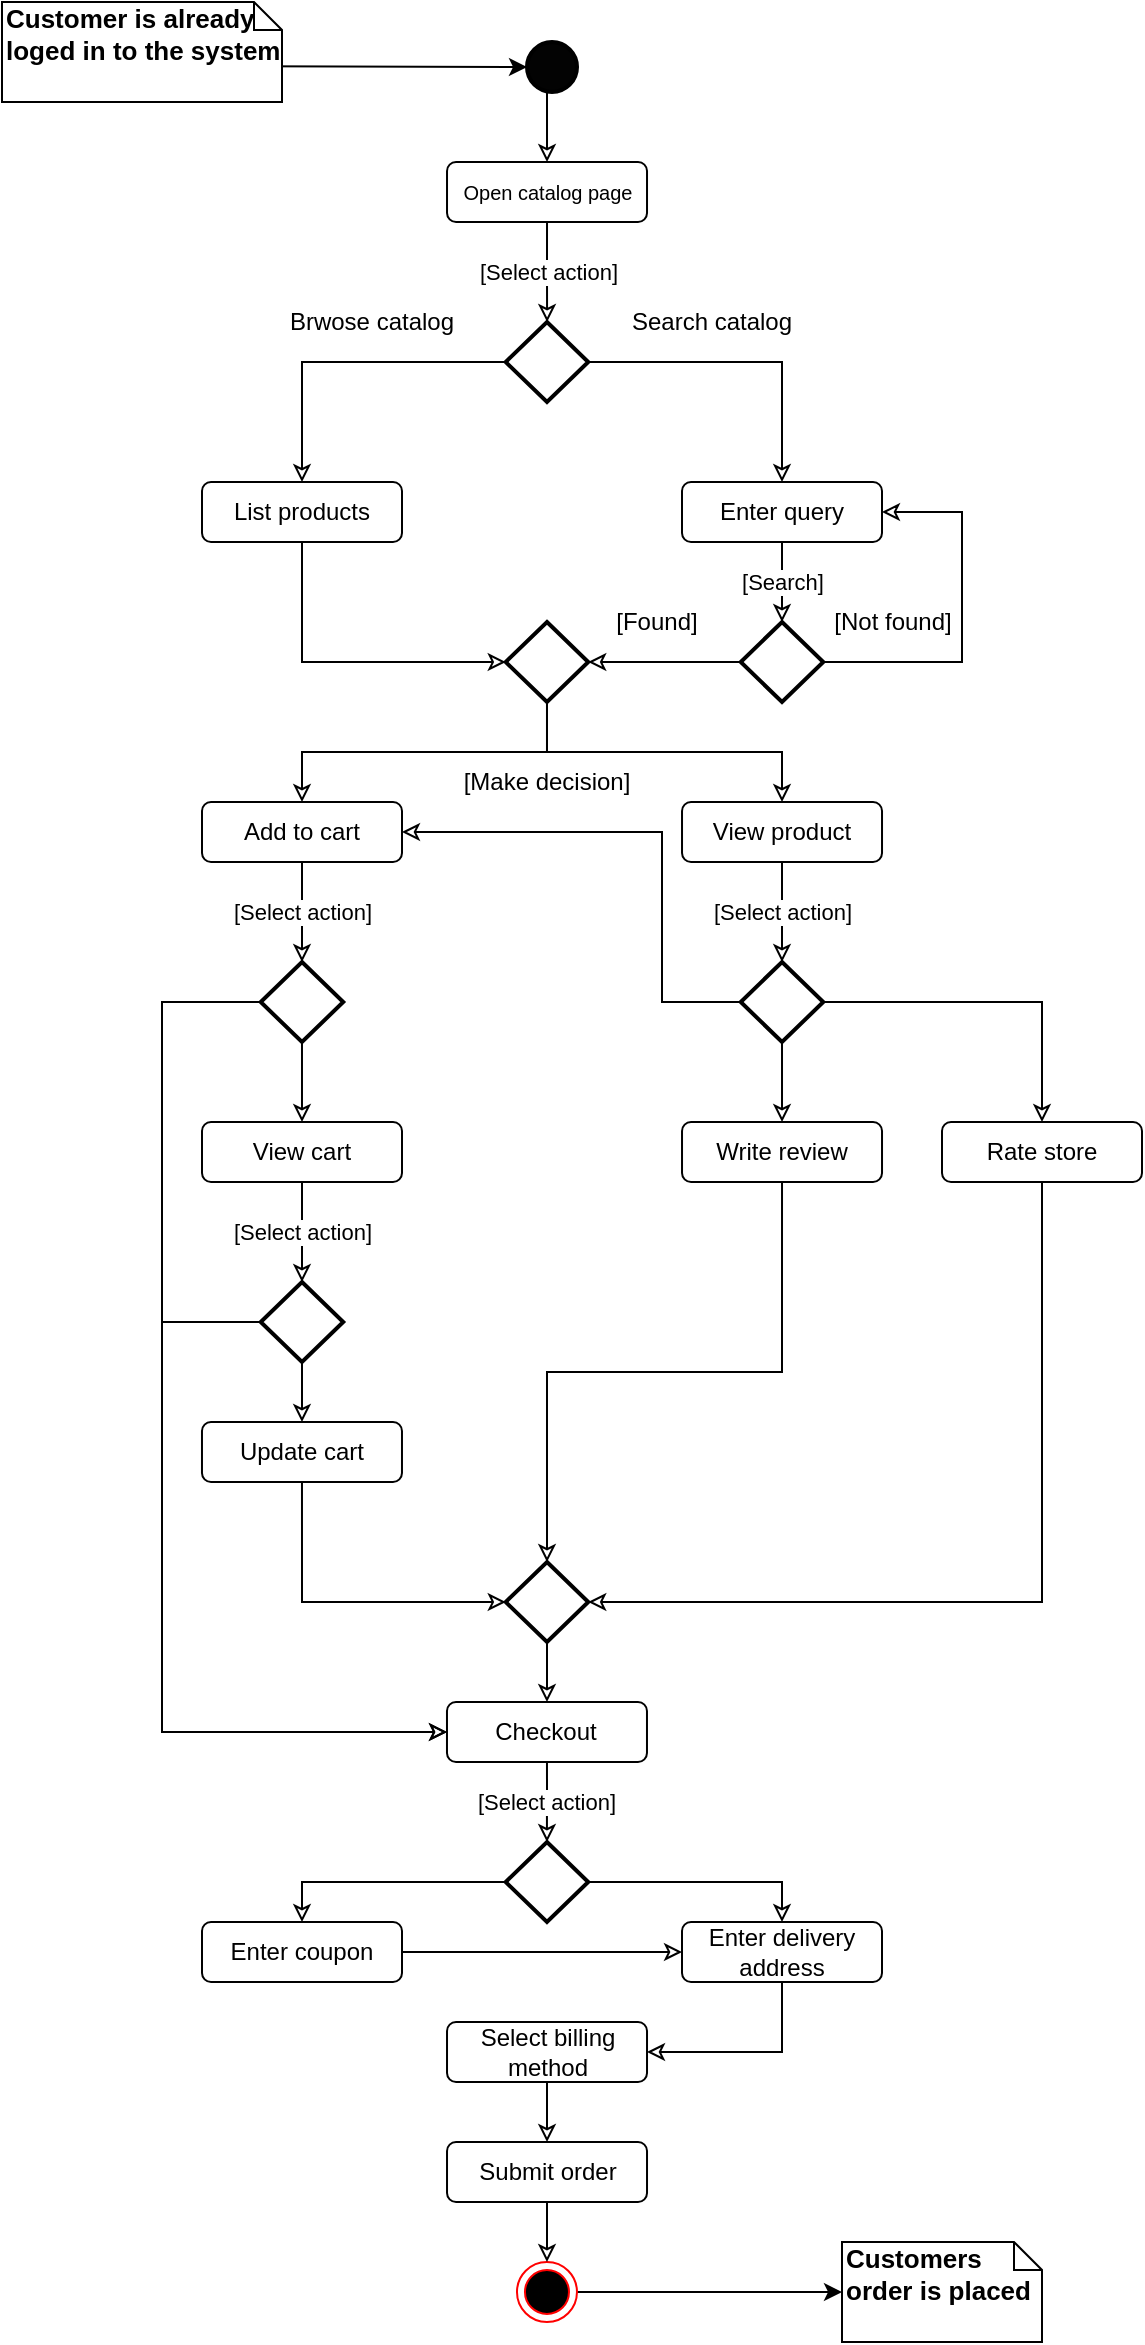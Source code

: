 <mxfile version="12.4.2" type="device" pages="1"><diagram id="k_BXYbka2ipHmJCAM7BN" name="Page-1"><mxGraphModel dx="888" dy="433" grid="1" gridSize="10" guides="1" tooltips="1" connect="1" arrows="1" fold="1" page="1" pageScale="1" pageWidth="850" pageHeight="1100" math="0" shadow="0"><root><mxCell id="0"/><mxCell id="1" parent="0"/><mxCell id="Weh84QEgS94xCxWqe5aB-1" style="edgeStyle=none;rounded=0;orthogonalLoop=1;jettySize=auto;html=1;exitX=1;exitY=0.5;exitDx=0;exitDy=0;entryX=0;entryY=0.5;entryDx=0;entryDy=0;entryPerimeter=0;fontSize=9;" edge="1" parent="1" source="Weh84QEgS94xCxWqe5aB-2" target="Weh84QEgS94xCxWqe5aB-18"><mxGeometry relative="1" as="geometry"/></mxCell><mxCell id="Weh84QEgS94xCxWqe5aB-2" value="" style="ellipse;html=1;shape=endState;fillColor=#000000;strokeColor=#ff0000;" vertex="1" parent="1"><mxGeometry x="397.49" y="1130" width="30" height="30" as="geometry"/></mxCell><mxCell id="Weh84QEgS94xCxWqe5aB-3" style="edgeStyle=orthogonalEdgeStyle;rounded=0;orthogonalLoop=1;jettySize=auto;html=1;exitX=0.5;exitY=1;exitDx=0;exitDy=0;exitPerimeter=0;entryX=0.5;entryY=0;entryDx=0;entryDy=0;endArrow=classic;endFill=0;" edge="1" parent="1" source="Weh84QEgS94xCxWqe5aB-4" target="Weh84QEgS94xCxWqe5aB-8"><mxGeometry relative="1" as="geometry"/></mxCell><mxCell id="Weh84QEgS94xCxWqe5aB-4" value="" style="strokeWidth=2;html=1;shape=mxgraph.flowchart.start_2;whiteSpace=wrap;fillColor=#030303;" vertex="1" parent="1"><mxGeometry x="402.5" y="20.0" width="25" height="25" as="geometry"/></mxCell><mxCell id="Weh84QEgS94xCxWqe5aB-21" value="[Select action]" style="edgeStyle=orthogonalEdgeStyle;rounded=0;orthogonalLoop=1;jettySize=auto;html=1;exitX=0.5;exitY=1;exitDx=0;exitDy=0;endArrow=classic;endFill=0;" edge="1" parent="1" source="Weh84QEgS94xCxWqe5aB-8" target="Weh84QEgS94xCxWqe5aB-20"><mxGeometry relative="1" as="geometry"/></mxCell><mxCell id="Weh84QEgS94xCxWqe5aB-8" value="Open catalog page" style="shape=rect;rounded=1;html=1;whiteSpace=wrap;align=center;fillColor=none;fontSize=10;" vertex="1" parent="1"><mxGeometry x="362.51" y="80" width="100" height="30" as="geometry"/></mxCell><mxCell id="Weh84QEgS94xCxWqe5aB-16" style="rounded=0;orthogonalLoop=1;jettySize=auto;html=1;exitX=0;exitY=0;exitDx=100;exitDy=32;exitPerimeter=0;entryX=0;entryY=0.5;entryDx=0;entryDy=0;entryPerimeter=0;fontSize=13;" edge="1" parent="1" source="Weh84QEgS94xCxWqe5aB-17" target="Weh84QEgS94xCxWqe5aB-4"><mxGeometry relative="1" as="geometry"/></mxCell><mxCell id="Weh84QEgS94xCxWqe5aB-17" value="&lt;b&gt;Customer is already loged in to the system&lt;/b&gt;" style="shape=note;whiteSpace=wrap;html=1;size=14;verticalAlign=top;align=left;spacingTop=-6;fontSize=13;" vertex="1" parent="1"><mxGeometry x="140" width="140" height="50" as="geometry"/></mxCell><mxCell id="Weh84QEgS94xCxWqe5aB-18" value="&lt;b&gt;Customers order is placed&lt;/b&gt;" style="shape=note;whiteSpace=wrap;html=1;size=14;verticalAlign=top;align=left;spacingTop=-6;fontSize=13;" vertex="1" parent="1"><mxGeometry x="560" y="1120" width="100" height="50" as="geometry"/></mxCell><mxCell id="Weh84QEgS94xCxWqe5aB-22" style="edgeStyle=orthogonalEdgeStyle;rounded=0;orthogonalLoop=1;jettySize=auto;html=1;exitX=0;exitY=0.5;exitDx=0;exitDy=0;exitPerimeter=0;entryX=0.5;entryY=0;entryDx=0;entryDy=0;endArrow=classic;endFill=0;" edge="1" parent="1" source="Weh84QEgS94xCxWqe5aB-20" target="Weh84QEgS94xCxWqe5aB-23"><mxGeometry relative="1" as="geometry"><mxPoint x="290" y="220" as="targetPoint"/></mxGeometry></mxCell><mxCell id="Weh84QEgS94xCxWqe5aB-27" style="edgeStyle=orthogonalEdgeStyle;rounded=0;orthogonalLoop=1;jettySize=auto;html=1;exitX=1;exitY=0.5;exitDx=0;exitDy=0;exitPerimeter=0;entryX=0.5;entryY=0;entryDx=0;entryDy=0;endArrow=classic;endFill=0;" edge="1" parent="1" source="Weh84QEgS94xCxWqe5aB-20" target="Weh84QEgS94xCxWqe5aB-36"><mxGeometry relative="1" as="geometry"><mxPoint x="531" y="240" as="targetPoint"/></mxGeometry></mxCell><mxCell id="Weh84QEgS94xCxWqe5aB-20" value="" style="strokeWidth=2;html=1;shape=mxgraph.flowchart.decision;whiteSpace=wrap;fillColor=none;" vertex="1" parent="1"><mxGeometry x="391.87" y="160" width="41.25" height="40" as="geometry"/></mxCell><mxCell id="Weh84QEgS94xCxWqe5aB-47" style="edgeStyle=orthogonalEdgeStyle;rounded=0;orthogonalLoop=1;jettySize=auto;html=1;exitX=0.5;exitY=1;exitDx=0;exitDy=0;entryX=0;entryY=0.5;entryDx=0;entryDy=0;entryPerimeter=0;endFill=0;" edge="1" parent="1" source="Weh84QEgS94xCxWqe5aB-23" target="Weh84QEgS94xCxWqe5aB-44"><mxGeometry relative="1" as="geometry"/></mxCell><mxCell id="Weh84QEgS94xCxWqe5aB-23" value="List products" style="shape=rect;rounded=1;html=1;whiteSpace=wrap;align=center;fillColor=none;" vertex="1" parent="1"><mxGeometry x="240" y="240" width="100" height="30" as="geometry"/></mxCell><mxCell id="Weh84QEgS94xCxWqe5aB-26" value="Brwose catalog" style="text;html=1;strokeColor=none;fillColor=none;align=center;verticalAlign=middle;whiteSpace=wrap;rounded=0;" vertex="1" parent="1"><mxGeometry x="280" y="150" width="90" height="20" as="geometry"/></mxCell><mxCell id="Weh84QEgS94xCxWqe5aB-32" value="Search catalog" style="text;html=1;strokeColor=none;fillColor=none;align=center;verticalAlign=middle;whiteSpace=wrap;rounded=0;" vertex="1" parent="1"><mxGeometry x="450" y="150" width="90" height="20" as="geometry"/></mxCell><mxCell id="Weh84QEgS94xCxWqe5aB-38" value="[Search]" style="edgeStyle=none;rounded=0;orthogonalLoop=1;jettySize=auto;html=1;exitX=0.5;exitY=1;exitDx=0;exitDy=0;endArrow=classic;endFill=0;" edge="1" parent="1" source="Weh84QEgS94xCxWqe5aB-36" target="Weh84QEgS94xCxWqe5aB-37"><mxGeometry relative="1" as="geometry"/></mxCell><mxCell id="Weh84QEgS94xCxWqe5aB-36" value="Enter query" style="shape=rect;rounded=1;html=1;whiteSpace=wrap;align=center;fillColor=none;" vertex="1" parent="1"><mxGeometry x="480" y="240" width="100" height="30" as="geometry"/></mxCell><mxCell id="Weh84QEgS94xCxWqe5aB-40" style="edgeStyle=orthogonalEdgeStyle;rounded=0;orthogonalLoop=1;jettySize=auto;html=1;exitX=1;exitY=0.5;exitDx=0;exitDy=0;exitPerimeter=0;entryX=1;entryY=0.5;entryDx=0;entryDy=0;endFill=0;" edge="1" parent="1" source="Weh84QEgS94xCxWqe5aB-37" target="Weh84QEgS94xCxWqe5aB-36"><mxGeometry relative="1" as="geometry"><Array as="points"><mxPoint x="620" y="330"/><mxPoint x="620" y="255"/></Array></mxGeometry></mxCell><mxCell id="Weh84QEgS94xCxWqe5aB-45" style="rounded=0;orthogonalLoop=1;jettySize=auto;html=1;exitX=0;exitY=0.5;exitDx=0;exitDy=0;exitPerimeter=0;endFill=0;entryX=1;entryY=0.5;entryDx=0;entryDy=0;entryPerimeter=0;" edge="1" parent="1" source="Weh84QEgS94xCxWqe5aB-37" target="Weh84QEgS94xCxWqe5aB-44"><mxGeometry relative="1" as="geometry"><mxPoint x="440" y="400" as="targetPoint"/></mxGeometry></mxCell><mxCell id="Weh84QEgS94xCxWqe5aB-37" value="" style="strokeWidth=2;html=1;shape=mxgraph.flowchart.decision;whiteSpace=wrap;fillColor=none;" vertex="1" parent="1"><mxGeometry x="509.38" y="310" width="41.25" height="40" as="geometry"/></mxCell><mxCell id="Weh84QEgS94xCxWqe5aB-41" value="[Not found]" style="text;html=1;strokeColor=none;fillColor=none;align=center;verticalAlign=middle;whiteSpace=wrap;rounded=0;" vertex="1" parent="1"><mxGeometry x="550.63" y="300" width="69.37" height="20" as="geometry"/></mxCell><mxCell id="Weh84QEgS94xCxWqe5aB-48" style="edgeStyle=orthogonalEdgeStyle;rounded=0;orthogonalLoop=1;jettySize=auto;html=1;exitX=0.5;exitY=1;exitDx=0;exitDy=0;exitPerimeter=0;endFill=0;entryX=0.5;entryY=0;entryDx=0;entryDy=0;" edge="1" parent="1" source="Weh84QEgS94xCxWqe5aB-44" target="Weh84QEgS94xCxWqe5aB-49"><mxGeometry relative="1" as="geometry"><mxPoint x="412" y="420" as="targetPoint"/></mxGeometry></mxCell><mxCell id="Weh84QEgS94xCxWqe5aB-52" style="edgeStyle=orthogonalEdgeStyle;rounded=0;orthogonalLoop=1;jettySize=auto;html=1;exitX=0.5;exitY=1;exitDx=0;exitDy=0;exitPerimeter=0;entryX=0.5;entryY=0;entryDx=0;entryDy=0;endFill=0;" edge="1" parent="1" source="Weh84QEgS94xCxWqe5aB-44" target="Weh84QEgS94xCxWqe5aB-50"><mxGeometry relative="1" as="geometry"/></mxCell><mxCell id="Weh84QEgS94xCxWqe5aB-44" value="" style="strokeWidth=2;html=1;shape=mxgraph.flowchart.decision;whiteSpace=wrap;fillColor=none;" vertex="1" parent="1"><mxGeometry x="391.87" y="310" width="41.25" height="40" as="geometry"/></mxCell><mxCell id="Weh84QEgS94xCxWqe5aB-46" value="[Found]" style="text;html=1;strokeColor=none;fillColor=none;align=center;verticalAlign=middle;whiteSpace=wrap;rounded=0;" vertex="1" parent="1"><mxGeometry x="433.12" y="300" width="69.37" height="20" as="geometry"/></mxCell><mxCell id="Weh84QEgS94xCxWqe5aB-61" value="[Select action]" style="edgeStyle=orthogonalEdgeStyle;rounded=0;orthogonalLoop=1;jettySize=auto;html=1;exitX=0.5;exitY=1;exitDx=0;exitDy=0;entryX=0.5;entryY=0;entryDx=0;entryDy=0;entryPerimeter=0;endFill=0;" edge="1" parent="1" source="Weh84QEgS94xCxWqe5aB-49" target="Weh84QEgS94xCxWqe5aB-59"><mxGeometry relative="1" as="geometry"/></mxCell><mxCell id="Weh84QEgS94xCxWqe5aB-49" value="Add to cart" style="shape=rect;rounded=1;html=1;whiteSpace=wrap;align=center;fillColor=none;" vertex="1" parent="1"><mxGeometry x="240" y="400" width="100" height="30" as="geometry"/></mxCell><mxCell id="Weh84QEgS94xCxWqe5aB-73" value="[Select action]" style="edgeStyle=orthogonalEdgeStyle;rounded=0;orthogonalLoop=1;jettySize=auto;html=1;exitX=0.5;exitY=1;exitDx=0;exitDy=0;entryX=0.5;entryY=0;entryDx=0;entryDy=0;entryPerimeter=0;endFill=0;" edge="1" parent="1" source="Weh84QEgS94xCxWqe5aB-55" target="Weh84QEgS94xCxWqe5aB-63"><mxGeometry relative="1" as="geometry"/></mxCell><mxCell id="Weh84QEgS94xCxWqe5aB-55" value="View cart" style="shape=rect;rounded=1;html=1;whiteSpace=wrap;align=center;fillColor=none;" vertex="1" parent="1"><mxGeometry x="240" y="560" width="100" height="30" as="geometry"/></mxCell><mxCell id="Weh84QEgS94xCxWqe5aB-76" style="edgeStyle=orthogonalEdgeStyle;rounded=0;orthogonalLoop=1;jettySize=auto;html=1;exitX=0.5;exitY=1;exitDx=0;exitDy=0;entryX=0;entryY=0.5;entryDx=0;entryDy=0;entryPerimeter=0;endFill=0;" edge="1" parent="1" source="Weh84QEgS94xCxWqe5aB-57" target="Weh84QEgS94xCxWqe5aB-75"><mxGeometry relative="1" as="geometry"/></mxCell><mxCell id="Weh84QEgS94xCxWqe5aB-57" value="Update cart" style="shape=rect;rounded=1;html=1;whiteSpace=wrap;align=center;fillColor=none;" vertex="1" parent="1"><mxGeometry x="239.99" y="710" width="100" height="30" as="geometry"/></mxCell><mxCell id="Weh84QEgS94xCxWqe5aB-50" value="View product" style="shape=rect;rounded=1;html=1;whiteSpace=wrap;align=center;fillColor=none;" vertex="1" parent="1"><mxGeometry x="480.01" y="400" width="100" height="30" as="geometry"/></mxCell><mxCell id="Weh84QEgS94xCxWqe5aB-53" value="[Make decision]" style="text;html=1;strokeColor=none;fillColor=none;align=center;verticalAlign=middle;whiteSpace=wrap;rounded=0;" vertex="1" parent="1"><mxGeometry x="366.26" y="380" width="92.5" height="20" as="geometry"/></mxCell><mxCell id="Weh84QEgS94xCxWqe5aB-62" style="edgeStyle=orthogonalEdgeStyle;rounded=0;orthogonalLoop=1;jettySize=auto;html=1;exitX=0.5;exitY=1;exitDx=0;exitDy=0;exitPerimeter=0;entryX=0.5;entryY=0;entryDx=0;entryDy=0;endFill=0;" edge="1" parent="1" source="Weh84QEgS94xCxWqe5aB-59" target="Weh84QEgS94xCxWqe5aB-55"><mxGeometry relative="1" as="geometry"/></mxCell><mxCell id="Weh84QEgS94xCxWqe5aB-101" style="edgeStyle=orthogonalEdgeStyle;rounded=0;orthogonalLoop=1;jettySize=auto;html=1;exitX=0;exitY=0.5;exitDx=0;exitDy=0;exitPerimeter=0;entryX=0;entryY=0.5;entryDx=0;entryDy=0;endFill=0;" edge="1" parent="1" source="Weh84QEgS94xCxWqe5aB-59" target="Weh84QEgS94xCxWqe5aB-80"><mxGeometry relative="1" as="geometry"><Array as="points"><mxPoint x="220" y="500"/><mxPoint x="220" y="865"/></Array></mxGeometry></mxCell><mxCell id="Weh84QEgS94xCxWqe5aB-59" value="" style="strokeWidth=2;html=1;shape=mxgraph.flowchart.decision;whiteSpace=wrap;fillColor=none;" vertex="1" parent="1"><mxGeometry x="269.37" y="480" width="41.25" height="40" as="geometry"/></mxCell><mxCell id="Weh84QEgS94xCxWqe5aB-74" style="edgeStyle=orthogonalEdgeStyle;rounded=0;orthogonalLoop=1;jettySize=auto;html=1;exitX=0.5;exitY=1;exitDx=0;exitDy=0;exitPerimeter=0;entryX=0.5;entryY=0;entryDx=0;entryDy=0;endFill=0;" edge="1" parent="1" source="Weh84QEgS94xCxWqe5aB-63" target="Weh84QEgS94xCxWqe5aB-57"><mxGeometry relative="1" as="geometry"/></mxCell><mxCell id="Weh84QEgS94xCxWqe5aB-102" style="edgeStyle=orthogonalEdgeStyle;rounded=0;orthogonalLoop=1;jettySize=auto;html=1;exitX=0;exitY=0.5;exitDx=0;exitDy=0;exitPerimeter=0;entryX=0;entryY=0.5;entryDx=0;entryDy=0;endFill=0;" edge="1" parent="1" source="Weh84QEgS94xCxWqe5aB-63" target="Weh84QEgS94xCxWqe5aB-80"><mxGeometry relative="1" as="geometry"><Array as="points"><mxPoint x="220" y="660"/><mxPoint x="220" y="865"/></Array></mxGeometry></mxCell><mxCell id="Weh84QEgS94xCxWqe5aB-63" value="" style="strokeWidth=2;html=1;shape=mxgraph.flowchart.decision;whiteSpace=wrap;fillColor=none;" vertex="1" parent="1"><mxGeometry x="269.37" y="640" width="41.25" height="40" as="geometry"/></mxCell><mxCell id="Weh84QEgS94xCxWqe5aB-64" value="[Select action]" style="edgeStyle=orthogonalEdgeStyle;rounded=0;orthogonalLoop=1;jettySize=auto;html=1;exitX=0.5;exitY=1;exitDx=0;exitDy=0;entryX=0.5;entryY=0;entryDx=0;entryDy=0;entryPerimeter=0;endFill=0;" edge="1" parent="1" target="Weh84QEgS94xCxWqe5aB-65" source="Weh84QEgS94xCxWqe5aB-50"><mxGeometry relative="1" as="geometry"><mxPoint x="540.63" y="455" as="sourcePoint"/></mxGeometry></mxCell><mxCell id="Weh84QEgS94xCxWqe5aB-67" style="edgeStyle=orthogonalEdgeStyle;rounded=0;orthogonalLoop=1;jettySize=auto;html=1;exitX=0;exitY=0.5;exitDx=0;exitDy=0;exitPerimeter=0;entryX=1;entryY=0.5;entryDx=0;entryDy=0;endFill=0;" edge="1" parent="1" source="Weh84QEgS94xCxWqe5aB-65" target="Weh84QEgS94xCxWqe5aB-49"><mxGeometry relative="1" as="geometry"><Array as="points"><mxPoint x="470" y="500"/><mxPoint x="470" y="415"/></Array></mxGeometry></mxCell><mxCell id="Weh84QEgS94xCxWqe5aB-68" style="edgeStyle=orthogonalEdgeStyle;rounded=0;orthogonalLoop=1;jettySize=auto;html=1;exitX=0.5;exitY=1;exitDx=0;exitDy=0;exitPerimeter=0;endFill=0;entryX=0.5;entryY=0;entryDx=0;entryDy=0;" edge="1" parent="1" source="Weh84QEgS94xCxWqe5aB-65" target="Weh84QEgS94xCxWqe5aB-69"><mxGeometry relative="1" as="geometry"><mxPoint x="530" y="570" as="targetPoint"/></mxGeometry></mxCell><mxCell id="Weh84QEgS94xCxWqe5aB-70" style="edgeStyle=orthogonalEdgeStyle;rounded=0;orthogonalLoop=1;jettySize=auto;html=1;exitX=1;exitY=0.5;exitDx=0;exitDy=0;exitPerimeter=0;endFill=0;entryX=0.5;entryY=0;entryDx=0;entryDy=0;" edge="1" parent="1" source="Weh84QEgS94xCxWqe5aB-65" target="Weh84QEgS94xCxWqe5aB-71"><mxGeometry relative="1" as="geometry"><mxPoint x="650" y="560" as="targetPoint"/></mxGeometry></mxCell><mxCell id="Weh84QEgS94xCxWqe5aB-65" value="" style="strokeWidth=2;html=1;shape=mxgraph.flowchart.decision;whiteSpace=wrap;fillColor=none;" vertex="1" parent="1"><mxGeometry x="509.38" y="480" width="41.25" height="40" as="geometry"/></mxCell><mxCell id="Weh84QEgS94xCxWqe5aB-77" style="edgeStyle=orthogonalEdgeStyle;rounded=0;orthogonalLoop=1;jettySize=auto;html=1;exitX=0.5;exitY=1;exitDx=0;exitDy=0;entryX=0.5;entryY=0;entryDx=0;entryDy=0;entryPerimeter=0;endFill=0;" edge="1" parent="1" source="Weh84QEgS94xCxWqe5aB-69" target="Weh84QEgS94xCxWqe5aB-75"><mxGeometry relative="1" as="geometry"/></mxCell><mxCell id="Weh84QEgS94xCxWqe5aB-69" value="Write review" style="shape=rect;rounded=1;html=1;whiteSpace=wrap;align=center;fillColor=none;" vertex="1" parent="1"><mxGeometry x="480.01" y="560" width="100" height="30" as="geometry"/></mxCell><mxCell id="Weh84QEgS94xCxWqe5aB-78" style="edgeStyle=orthogonalEdgeStyle;rounded=0;orthogonalLoop=1;jettySize=auto;html=1;exitX=0.5;exitY=1;exitDx=0;exitDy=0;entryX=1;entryY=0.5;entryDx=0;entryDy=0;entryPerimeter=0;endFill=0;" edge="1" parent="1" source="Weh84QEgS94xCxWqe5aB-71" target="Weh84QEgS94xCxWqe5aB-75"><mxGeometry relative="1" as="geometry"/></mxCell><mxCell id="Weh84QEgS94xCxWqe5aB-71" value="Rate store" style="shape=rect;rounded=1;html=1;whiteSpace=wrap;align=center;fillColor=none;" vertex="1" parent="1"><mxGeometry x="610" y="560" width="100" height="30" as="geometry"/></mxCell><mxCell id="Weh84QEgS94xCxWqe5aB-81" style="edgeStyle=orthogonalEdgeStyle;rounded=0;orthogonalLoop=1;jettySize=auto;html=1;exitX=0.5;exitY=1;exitDx=0;exitDy=0;exitPerimeter=0;entryX=0.5;entryY=0;entryDx=0;entryDy=0;endFill=0;" edge="1" parent="1" source="Weh84QEgS94xCxWqe5aB-75" target="Weh84QEgS94xCxWqe5aB-80"><mxGeometry relative="1" as="geometry"/></mxCell><mxCell id="Weh84QEgS94xCxWqe5aB-75" value="" style="strokeWidth=2;html=1;shape=mxgraph.flowchart.decision;whiteSpace=wrap;fillColor=none;" vertex="1" parent="1"><mxGeometry x="391.88" y="780" width="41.25" height="40" as="geometry"/></mxCell><mxCell id="Weh84QEgS94xCxWqe5aB-80" value="Checkout" style="shape=rect;rounded=1;html=1;whiteSpace=wrap;align=center;fillColor=none;" vertex="1" parent="1"><mxGeometry x="362.49" y="850" width="100" height="30" as="geometry"/></mxCell><mxCell id="Weh84QEgS94xCxWqe5aB-97" style="edgeStyle=orthogonalEdgeStyle;rounded=0;orthogonalLoop=1;jettySize=auto;html=1;exitX=1;exitY=0.5;exitDx=0;exitDy=0;entryX=0;entryY=0.5;entryDx=0;entryDy=0;endFill=0;" edge="1" parent="1" source="Weh84QEgS94xCxWqe5aB-87" target="Weh84QEgS94xCxWqe5aB-90"><mxGeometry relative="1" as="geometry"/></mxCell><mxCell id="Weh84QEgS94xCxWqe5aB-87" value="Enter coupon" style="shape=rect;rounded=1;html=1;whiteSpace=wrap;align=center;fillColor=none;" vertex="1" parent="1"><mxGeometry x="240" y="960" width="100" height="30" as="geometry"/></mxCell><mxCell id="Weh84QEgS94xCxWqe5aB-98" style="edgeStyle=orthogonalEdgeStyle;rounded=0;orthogonalLoop=1;jettySize=auto;html=1;exitX=0.5;exitY=1;exitDx=0;exitDy=0;entryX=1;entryY=0.5;entryDx=0;entryDy=0;endFill=0;" edge="1" parent="1" source="Weh84QEgS94xCxWqe5aB-90" target="Weh84QEgS94xCxWqe5aB-92"><mxGeometry relative="1" as="geometry"/></mxCell><mxCell id="Weh84QEgS94xCxWqe5aB-90" value="Enter delivery address" style="shape=rect;rounded=1;html=1;whiteSpace=wrap;align=center;fillColor=none;" vertex="1" parent="1"><mxGeometry x="480" y="960" width="100" height="30" as="geometry"/></mxCell><mxCell id="Weh84QEgS94xCxWqe5aB-100" style="edgeStyle=orthogonalEdgeStyle;rounded=0;orthogonalLoop=1;jettySize=auto;html=1;exitX=0.5;exitY=1;exitDx=0;exitDy=0;entryX=0.5;entryY=0;entryDx=0;entryDy=0;endFill=0;" edge="1" parent="1" source="Weh84QEgS94xCxWqe5aB-92" target="Weh84QEgS94xCxWqe5aB-94"><mxGeometry relative="1" as="geometry"/></mxCell><mxCell id="Weh84QEgS94xCxWqe5aB-92" value="Select billing method" style="shape=rect;rounded=1;html=1;whiteSpace=wrap;align=center;fillColor=none;" vertex="1" parent="1"><mxGeometry x="362.51" y="1010" width="100" height="30" as="geometry"/></mxCell><mxCell id="Weh84QEgS94xCxWqe5aB-99" style="edgeStyle=orthogonalEdgeStyle;rounded=0;orthogonalLoop=1;jettySize=auto;html=1;exitX=0.5;exitY=1;exitDx=0;exitDy=0;entryX=0.5;entryY=0;entryDx=0;entryDy=0;endFill=0;" edge="1" parent="1" source="Weh84QEgS94xCxWqe5aB-94" target="Weh84QEgS94xCxWqe5aB-2"><mxGeometry relative="1" as="geometry"/></mxCell><mxCell id="Weh84QEgS94xCxWqe5aB-94" value="Submit order" style="shape=rect;rounded=1;html=1;whiteSpace=wrap;align=center;fillColor=none;" vertex="1" parent="1"><mxGeometry x="362.51" y="1070" width="100" height="30" as="geometry"/></mxCell><mxCell id="Weh84QEgS94xCxWqe5aB-85" value="[Select action]" style="edgeStyle=orthogonalEdgeStyle;rounded=0;orthogonalLoop=1;jettySize=auto;html=1;exitX=0.5;exitY=1;exitDx=0;exitDy=0;entryX=0.5;entryY=0;entryDx=0;entryDy=0;entryPerimeter=0;endFill=0;" edge="1" parent="1" target="Weh84QEgS94xCxWqe5aB-86" source="Weh84QEgS94xCxWqe5aB-80"><mxGeometry relative="1" as="geometry"><mxPoint x="412.49" y="900" as="sourcePoint"/></mxGeometry></mxCell><mxCell id="Weh84QEgS94xCxWqe5aB-89" style="edgeStyle=orthogonalEdgeStyle;rounded=0;orthogonalLoop=1;jettySize=auto;html=1;exitX=0;exitY=0.5;exitDx=0;exitDy=0;exitPerimeter=0;entryX=0.5;entryY=0;entryDx=0;entryDy=0;endFill=0;" edge="1" parent="1" source="Weh84QEgS94xCxWqe5aB-86" target="Weh84QEgS94xCxWqe5aB-87"><mxGeometry relative="1" as="geometry"/></mxCell><mxCell id="Weh84QEgS94xCxWqe5aB-96" style="edgeStyle=orthogonalEdgeStyle;rounded=0;orthogonalLoop=1;jettySize=auto;html=1;exitX=1;exitY=0.5;exitDx=0;exitDy=0;exitPerimeter=0;entryX=0.5;entryY=0;entryDx=0;entryDy=0;endFill=0;" edge="1" parent="1" source="Weh84QEgS94xCxWqe5aB-86" target="Weh84QEgS94xCxWqe5aB-90"><mxGeometry relative="1" as="geometry"/></mxCell><mxCell id="Weh84QEgS94xCxWqe5aB-86" value="" style="strokeWidth=2;html=1;shape=mxgraph.flowchart.decision;whiteSpace=wrap;fillColor=none;" vertex="1" parent="1"><mxGeometry x="391.86" y="920" width="41.25" height="40" as="geometry"/></mxCell></root></mxGraphModel></diagram></mxfile>